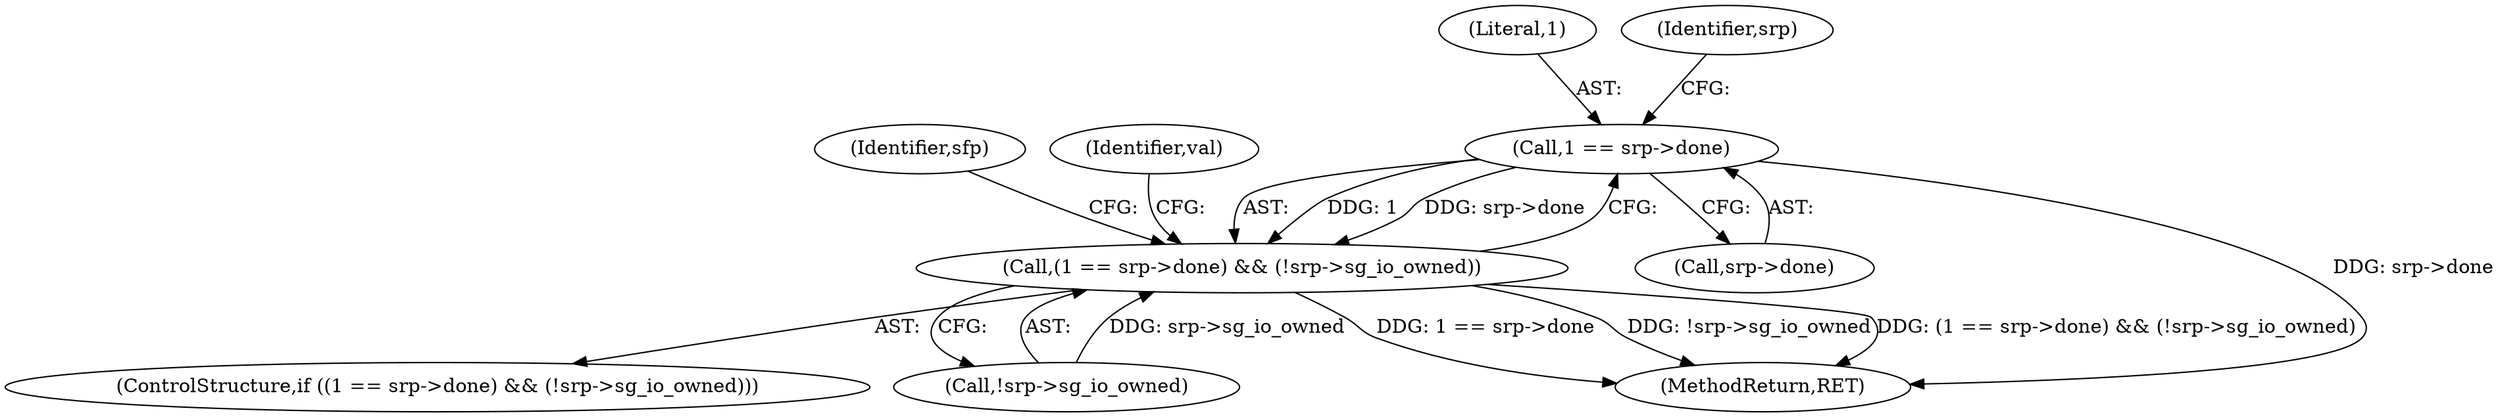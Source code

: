 digraph "0_linux_3e0097499839e0fe3af380410eababe5a47c4cf9_0@pointer" {
"1000579" [label="(Call,1 == srp->done)"];
"1000578" [label="(Call,(1 == srp->done) && (!srp->sg_io_owned))"];
"1000579" [label="(Call,1 == srp->done)"];
"1000581" [label="(Call,srp->done)"];
"1000577" [label="(ControlStructure,if ((1 == srp->done) && (!srp->sg_io_owned)))"];
"1000580" [label="(Literal,1)"];
"1000578" [label="(Call,(1 == srp->done) && (!srp->sg_io_owned))"];
"1000584" [label="(Call,!srp->sg_io_owned)"];
"1000593" [label="(Identifier,sfp)"];
"1001060" [label="(MethodReturn,RET)"];
"1000586" [label="(Identifier,srp)"];
"1000589" [label="(Identifier,val)"];
"1000579" -> "1000578"  [label="AST: "];
"1000579" -> "1000581"  [label="CFG: "];
"1000580" -> "1000579"  [label="AST: "];
"1000581" -> "1000579"  [label="AST: "];
"1000586" -> "1000579"  [label="CFG: "];
"1000578" -> "1000579"  [label="CFG: "];
"1000579" -> "1001060"  [label="DDG: srp->done"];
"1000579" -> "1000578"  [label="DDG: 1"];
"1000579" -> "1000578"  [label="DDG: srp->done"];
"1000578" -> "1000577"  [label="AST: "];
"1000578" -> "1000584"  [label="CFG: "];
"1000584" -> "1000578"  [label="AST: "];
"1000589" -> "1000578"  [label="CFG: "];
"1000593" -> "1000578"  [label="CFG: "];
"1000578" -> "1001060"  [label="DDG: 1 == srp->done"];
"1000578" -> "1001060"  [label="DDG: !srp->sg_io_owned"];
"1000578" -> "1001060"  [label="DDG: (1 == srp->done) && (!srp->sg_io_owned)"];
"1000584" -> "1000578"  [label="DDG: srp->sg_io_owned"];
}
